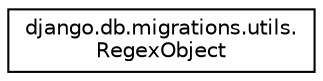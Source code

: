 digraph "Graphical Class Hierarchy"
{
 // LATEX_PDF_SIZE
  edge [fontname="Helvetica",fontsize="10",labelfontname="Helvetica",labelfontsize="10"];
  node [fontname="Helvetica",fontsize="10",shape=record];
  rankdir="LR";
  Node0 [label="django.db.migrations.utils.\lRegexObject",height=0.2,width=0.4,color="black", fillcolor="white", style="filled",URL="$d1/daf/classdjango_1_1db_1_1migrations_1_1utils_1_1_regex_object.html",tooltip=" "];
}
